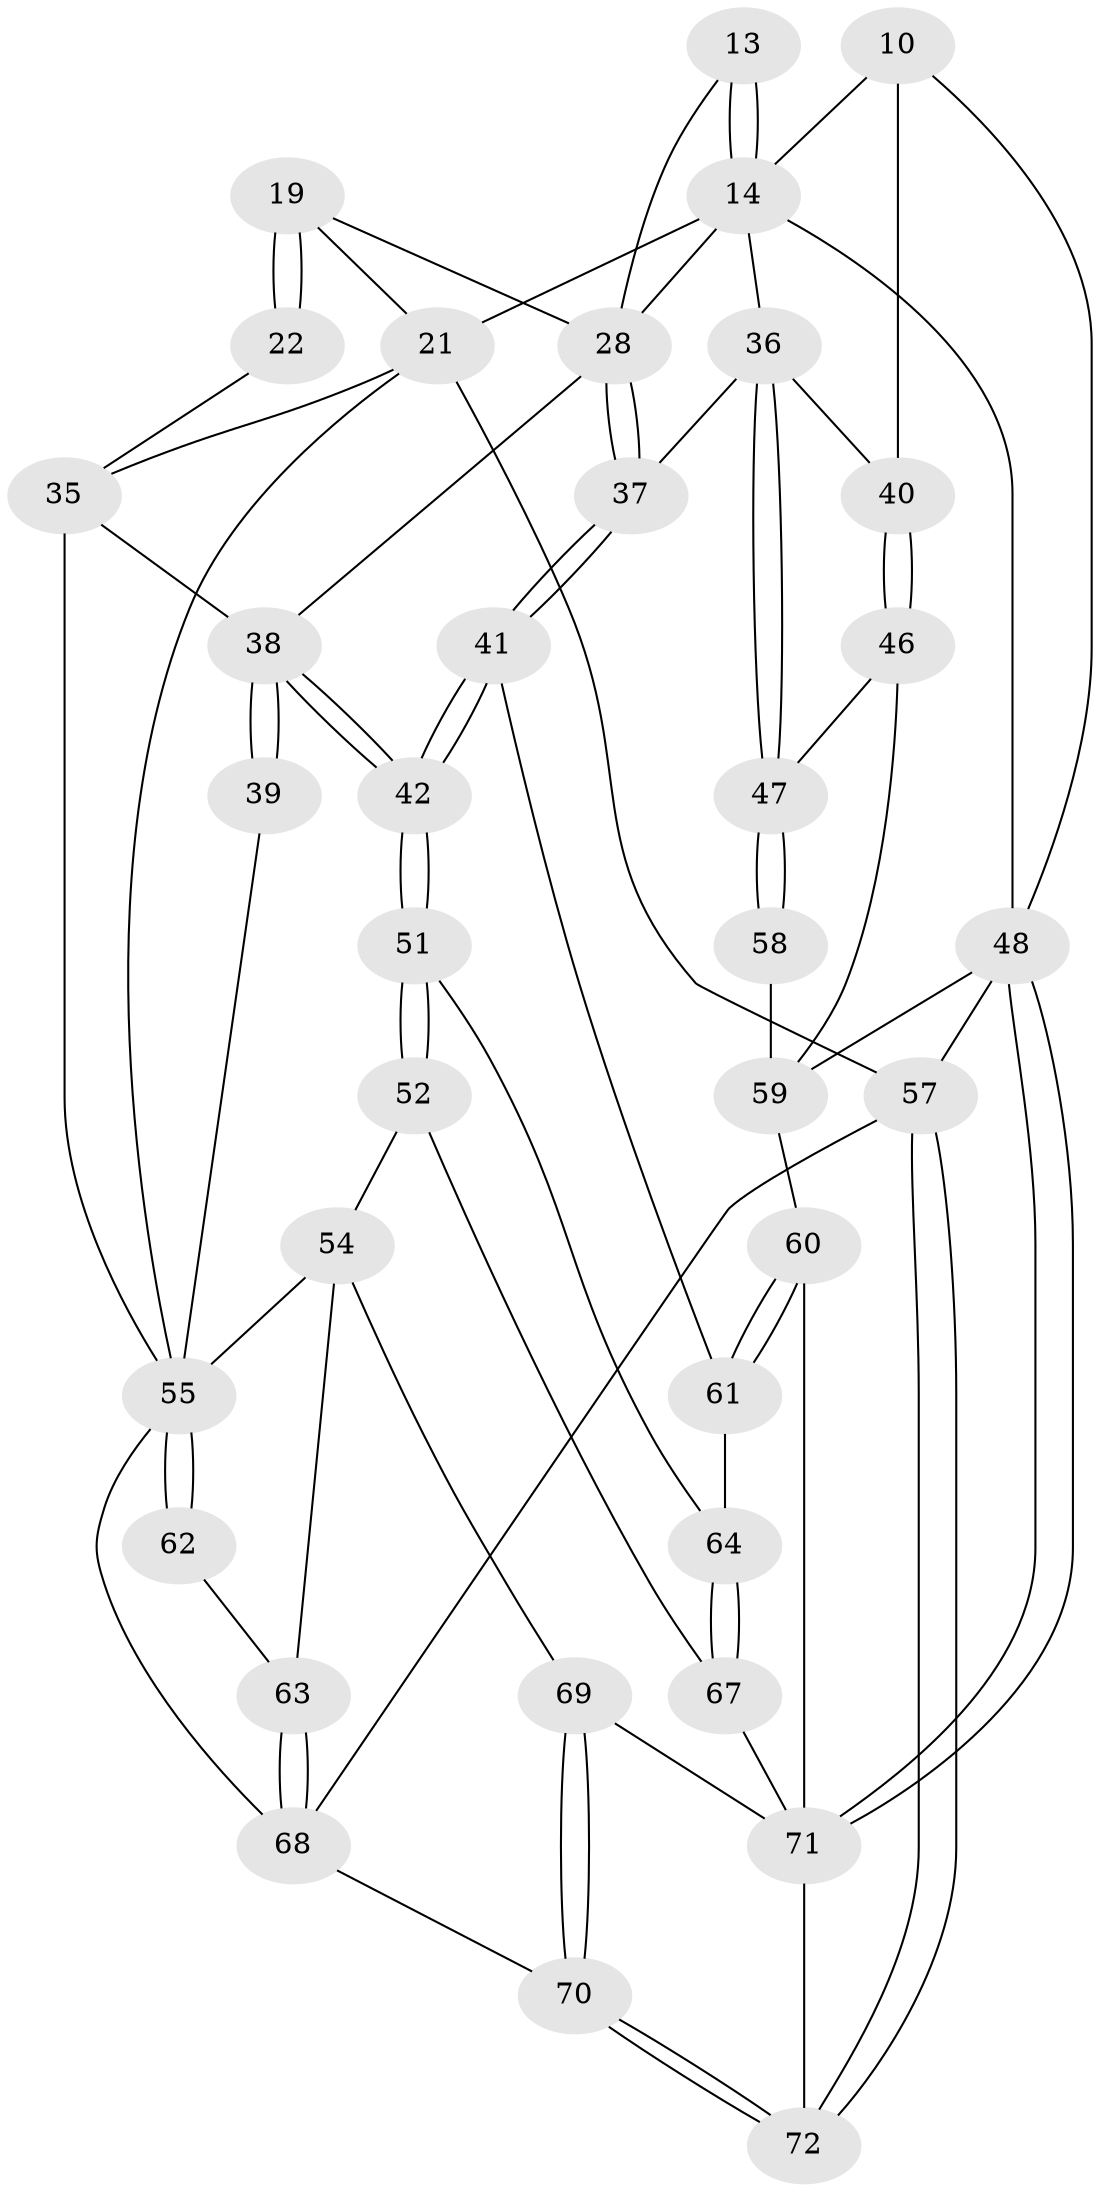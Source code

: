 // original degree distribution, {3: 0.027777777777777776, 6: 0.2222222222222222, 5: 0.5, 4: 0.25}
// Generated by graph-tools (version 1.1) at 2025/01/03/09/25 05:01:39]
// undirected, 36 vertices, 82 edges
graph export_dot {
graph [start="1"]
  node [color=gray90,style=filled];
  10 [pos="+0.8328665593583733+0.1976977227999923",super="+9"];
  13 [pos="+0.5559724316510243+0.3049462472005837"];
  14 [pos="+0.5948483498236167+0.3223487540535531",super="+11+5+12"];
  19 [pos="+0.2958743912611812+0.2152420086731704",super="+18"];
  21 [pos="+0+0.27741517154994927",super="+20"];
  22 [pos="+0.26521807775681633+0.3303795396664523"];
  28 [pos="+0.33159616924166213+0.45879872445039865",super="+27"];
  35 [pos="+0.16316170633807156+0.5079315415127009",super="+31+24"];
  36 [pos="+0.6251646198323242+0.4485641080170527",super="+16"];
  37 [pos="+0.5571483432436913+0.5166091066118353"];
  38 [pos="+0.27965156379835726+0.5949516892766679",super="+29+30+34"];
  39 [pos="+0.24242309368458545+0.5893364360088789"];
  40 [pos="+1+0.39582579315272143",super="+15"];
  41 [pos="+0.5551142747317055+0.521153702130775"];
  42 [pos="+0.3450772484334558+0.6767730528264769"];
  46 [pos="+1+0.5720886660613973"];
  47 [pos="+0.7997597783042698+0.6202850758610665"];
  48 [pos="+1+1",super="+2"];
  51 [pos="+0.3438358027871314+0.6836667156186401"];
  52 [pos="+0.321913996085957+0.7285779781798022"];
  54 [pos="+0.19631599951036965+0.7046100581798501",super="+53"];
  55 [pos="+0+0.6798031377439769",super="+33+32+45"];
  57 [pos="+0+1",super="+3"];
  58 [pos="+0.7812948118049121+0.730593867407869"];
  59 [pos="+0.7288984169713617+0.8164332425587929",super="+49+50"];
  60 [pos="+0.6815627955936033+0.8385896560578213"];
  61 [pos="+0.5758124102131362+0.6861080710011446"];
  62 [pos="+0.07504111067337864+0.7339343037792952"];
  63 [pos="+0.07665605977361607+0.7374778351759128"];
  64 [pos="+0.4931078209551675+0.7539516124030415"];
  67 [pos="+0.49187447950231866+0.7976737336814436"];
  68 [pos="+0.07695274361836765+0.7388883421504746",super="+56"];
  69 [pos="+0.2604425235810922+0.9868860693772089"];
  70 [pos="+0.2374350116375788+1"];
  71 [pos="+0.6228154275613687+1",super="+65+66"];
  72 [pos="+0.2210414026336511+1"];
  10 -- 14;
  10 -- 40 [weight=2];
  10 -- 48;
  13 -- 14 [weight=2];
  13 -- 14;
  13 -- 28;
  14 -- 48;
  14 -- 21;
  14 -- 36;
  14 -- 28;
  19 -- 22 [weight=2];
  19 -- 22;
  19 -- 21;
  19 -- 28;
  21 -- 57 [weight=2];
  21 -- 55;
  21 -- 35;
  22 -- 35;
  28 -- 37;
  28 -- 37;
  28 -- 38 [weight=2];
  35 -- 38 [weight=2];
  35 -- 55 [weight=2];
  36 -- 37;
  36 -- 47;
  36 -- 47;
  36 -- 40;
  37 -- 41;
  37 -- 41;
  38 -- 39 [weight=2];
  38 -- 39;
  38 -- 42;
  38 -- 42;
  39 -- 55;
  40 -- 46;
  40 -- 46;
  41 -- 42;
  41 -- 42;
  41 -- 61;
  42 -- 51;
  42 -- 51;
  46 -- 47;
  46 -- 59;
  47 -- 58;
  47 -- 58;
  48 -- 71;
  48 -- 71;
  48 -- 57 [weight=2];
  48 -- 59;
  51 -- 52;
  51 -- 52;
  51 -- 64;
  52 -- 67;
  52 -- 54;
  54 -- 63;
  54 -- 55;
  54 -- 69;
  55 -- 62 [weight=2];
  55 -- 62;
  55 -- 68;
  57 -- 72;
  57 -- 72;
  57 -- 68;
  58 -- 59 [weight=2];
  59 -- 60;
  60 -- 61;
  60 -- 61;
  60 -- 71;
  61 -- 64;
  62 -- 63;
  63 -- 68;
  63 -- 68;
  64 -- 67;
  64 -- 67;
  67 -- 71;
  68 -- 70;
  69 -- 70;
  69 -- 70;
  69 -- 71;
  70 -- 72;
  70 -- 72;
  71 -- 72;
}
